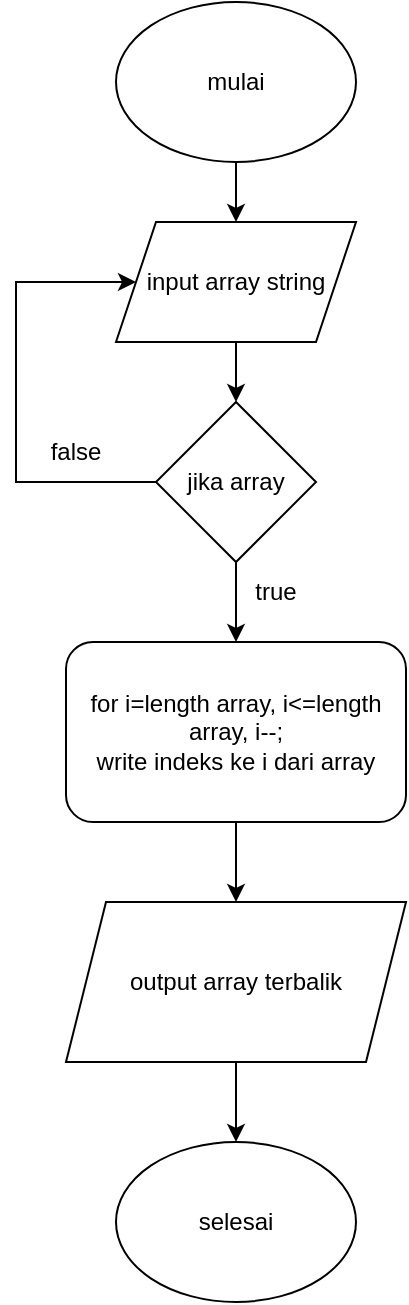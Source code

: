 <mxfile version="20.0.1" type="device"><diagram id="VkouSbL8o0D5rGcpf8_-" name="Page-1"><mxGraphModel dx="460" dy="752" grid="1" gridSize="10" guides="1" tooltips="1" connect="1" arrows="1" fold="1" page="1" pageScale="1" pageWidth="850" pageHeight="1100" math="0" shadow="0"><root><mxCell id="0"/><mxCell id="1" parent="0"/><mxCell id="_4YN_QrfKXd3MTgSPtJY-7" value="" style="edgeStyle=orthogonalEdgeStyle;rounded=0;orthogonalLoop=1;jettySize=auto;html=1;" edge="1" parent="1" source="_4YN_QrfKXd3MTgSPtJY-1" target="_4YN_QrfKXd3MTgSPtJY-2"><mxGeometry relative="1" as="geometry"/></mxCell><mxCell id="_4YN_QrfKXd3MTgSPtJY-1" value="mulai" style="ellipse;whiteSpace=wrap;html=1;" vertex="1" parent="1"><mxGeometry x="180" y="50" width="120" height="80" as="geometry"/></mxCell><mxCell id="_4YN_QrfKXd3MTgSPtJY-6" value="" style="edgeStyle=orthogonalEdgeStyle;rounded=0;orthogonalLoop=1;jettySize=auto;html=1;" edge="1" parent="1" source="_4YN_QrfKXd3MTgSPtJY-2" target="_4YN_QrfKXd3MTgSPtJY-3"><mxGeometry relative="1" as="geometry"/></mxCell><mxCell id="_4YN_QrfKXd3MTgSPtJY-2" value="input array string" style="shape=parallelogram;perimeter=parallelogramPerimeter;whiteSpace=wrap;html=1;fixedSize=1;" vertex="1" parent="1"><mxGeometry x="180" y="160" width="120" height="60" as="geometry"/></mxCell><mxCell id="_4YN_QrfKXd3MTgSPtJY-5" style="edgeStyle=orthogonalEdgeStyle;rounded=0;orthogonalLoop=1;jettySize=auto;html=1;exitX=0;exitY=0.5;exitDx=0;exitDy=0;entryX=0;entryY=0.5;entryDx=0;entryDy=0;" edge="1" parent="1" source="_4YN_QrfKXd3MTgSPtJY-3" target="_4YN_QrfKXd3MTgSPtJY-2"><mxGeometry relative="1" as="geometry"><mxPoint x="110" y="130" as="targetPoint"/><Array as="points"><mxPoint x="130" y="290"/><mxPoint x="130" y="190"/></Array></mxGeometry></mxCell><mxCell id="_4YN_QrfKXd3MTgSPtJY-11" value="" style="edgeStyle=orthogonalEdgeStyle;rounded=0;orthogonalLoop=1;jettySize=auto;html=1;" edge="1" parent="1" source="_4YN_QrfKXd3MTgSPtJY-3" target="_4YN_QrfKXd3MTgSPtJY-8"><mxGeometry relative="1" as="geometry"/></mxCell><mxCell id="_4YN_QrfKXd3MTgSPtJY-3" value="jika array" style="rhombus;whiteSpace=wrap;html=1;" vertex="1" parent="1"><mxGeometry x="200" y="250" width="80" height="80" as="geometry"/></mxCell><mxCell id="_4YN_QrfKXd3MTgSPtJY-12" value="" style="edgeStyle=orthogonalEdgeStyle;rounded=0;orthogonalLoop=1;jettySize=auto;html=1;" edge="1" parent="1" source="_4YN_QrfKXd3MTgSPtJY-8" target="_4YN_QrfKXd3MTgSPtJY-9"><mxGeometry relative="1" as="geometry"/></mxCell><mxCell id="_4YN_QrfKXd3MTgSPtJY-8" value="for i=length array, i&amp;lt;=length array, i--;&lt;br&gt;write indeks ke i dari array" style="rounded=1;whiteSpace=wrap;html=1;" vertex="1" parent="1"><mxGeometry x="155" y="370" width="170" height="90" as="geometry"/></mxCell><mxCell id="_4YN_QrfKXd3MTgSPtJY-13" value="" style="edgeStyle=orthogonalEdgeStyle;rounded=0;orthogonalLoop=1;jettySize=auto;html=1;" edge="1" parent="1" source="_4YN_QrfKXd3MTgSPtJY-9" target="_4YN_QrfKXd3MTgSPtJY-10"><mxGeometry relative="1" as="geometry"/></mxCell><mxCell id="_4YN_QrfKXd3MTgSPtJY-9" value="output array terbalik" style="shape=parallelogram;perimeter=parallelogramPerimeter;whiteSpace=wrap;html=1;fixedSize=1;" vertex="1" parent="1"><mxGeometry x="155" y="500" width="170" height="80" as="geometry"/></mxCell><mxCell id="_4YN_QrfKXd3MTgSPtJY-10" value="selesai" style="ellipse;whiteSpace=wrap;html=1;" vertex="1" parent="1"><mxGeometry x="180" y="620" width="120" height="80" as="geometry"/></mxCell><mxCell id="_4YN_QrfKXd3MTgSPtJY-14" value="true" style="text;html=1;strokeColor=none;fillColor=none;align=center;verticalAlign=middle;whiteSpace=wrap;rounded=0;" vertex="1" parent="1"><mxGeometry x="230" y="330" width="60" height="30" as="geometry"/></mxCell><mxCell id="_4YN_QrfKXd3MTgSPtJY-15" value="false" style="text;html=1;strokeColor=none;fillColor=none;align=center;verticalAlign=middle;whiteSpace=wrap;rounded=0;" vertex="1" parent="1"><mxGeometry x="130" y="260" width="60" height="30" as="geometry"/></mxCell></root></mxGraphModel></diagram></mxfile>
